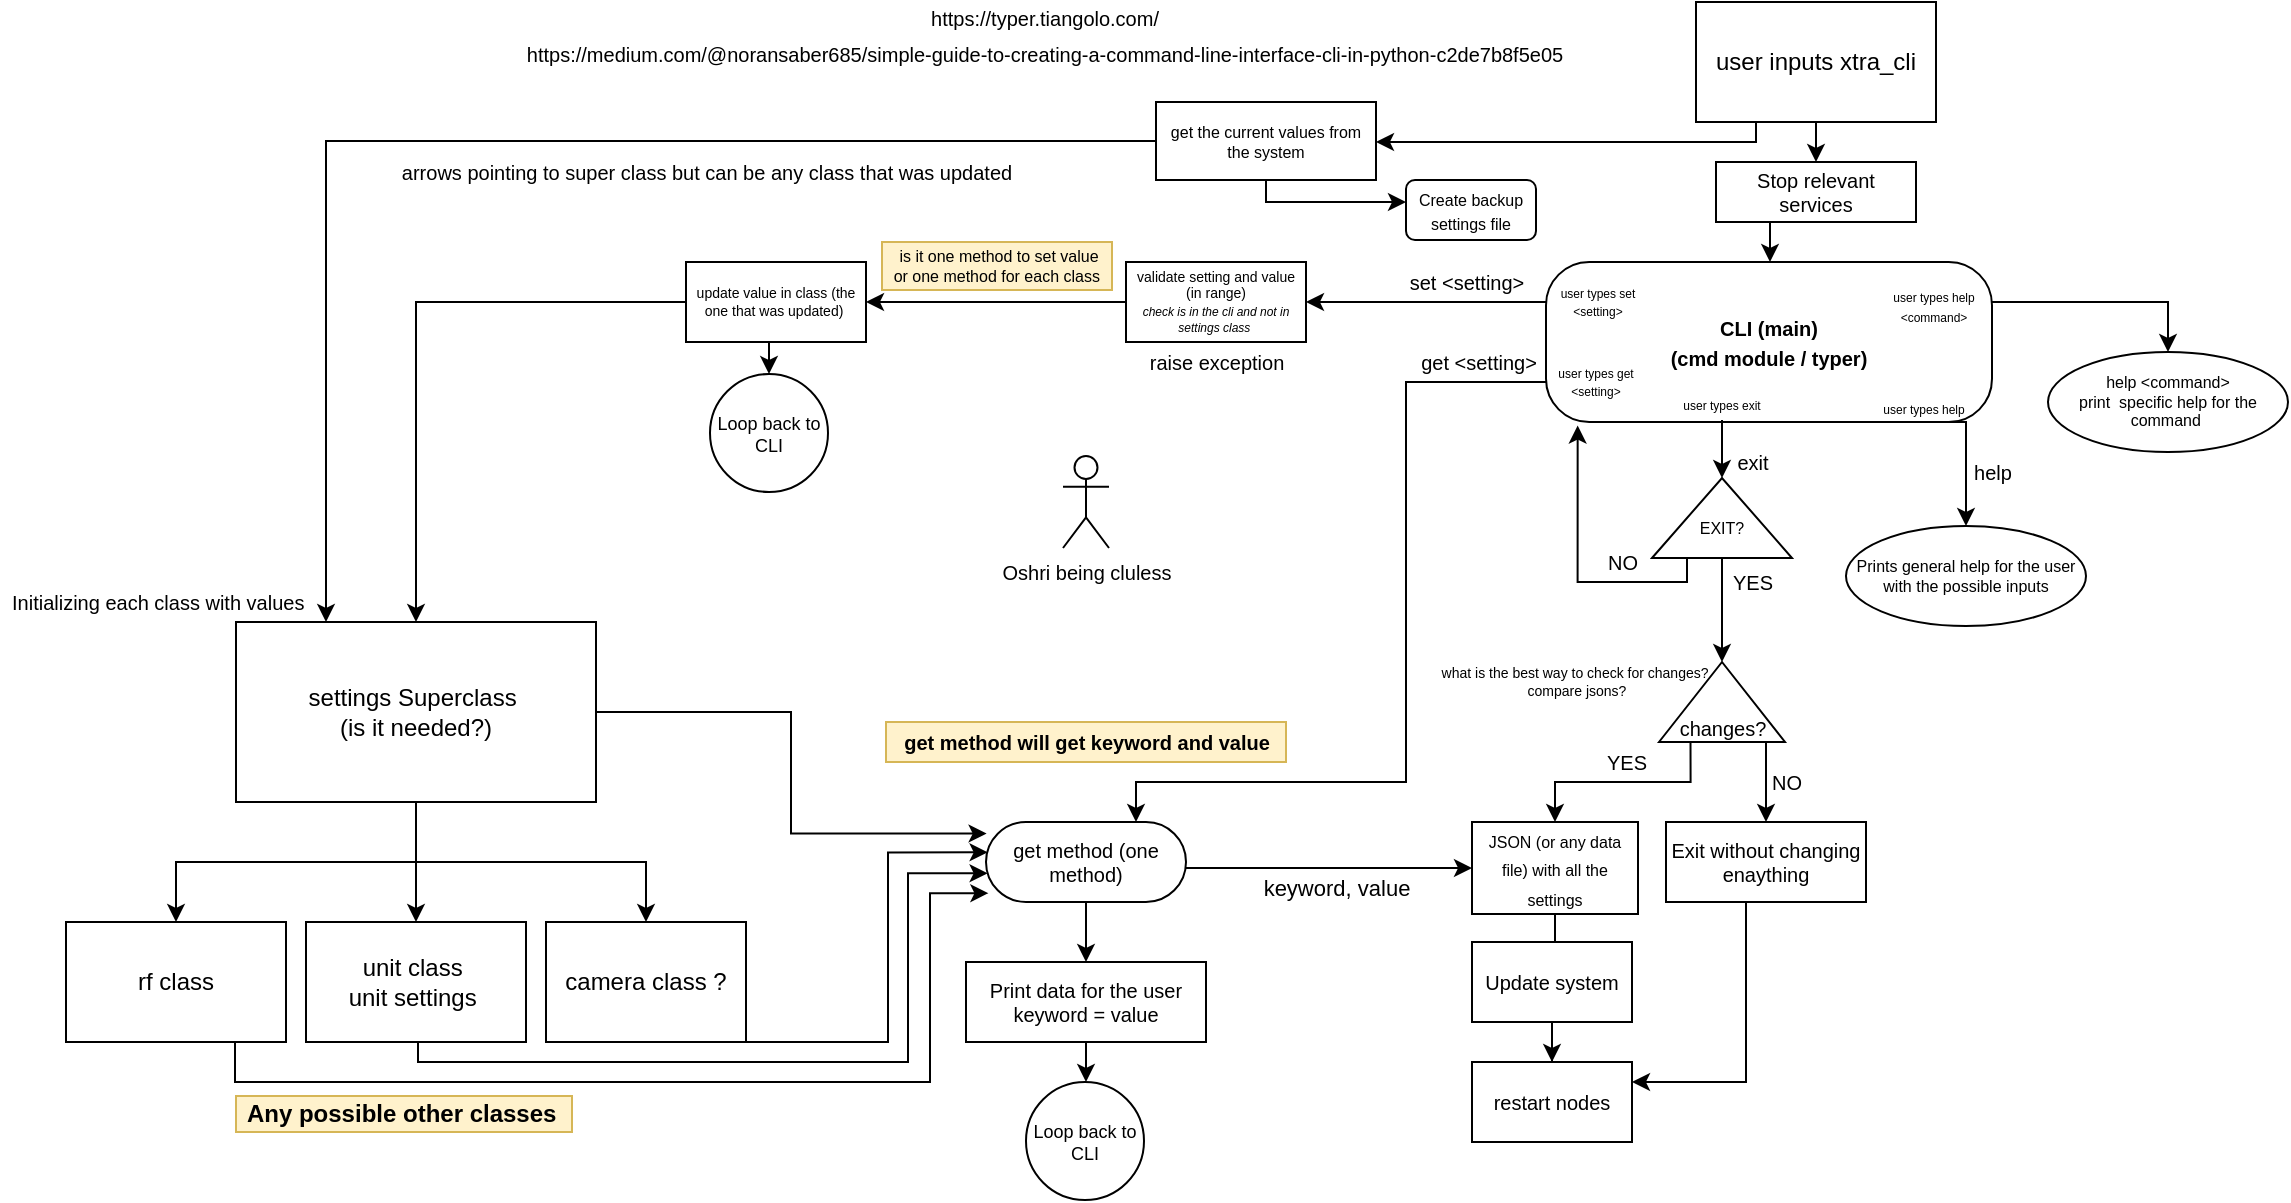 <mxfile version="16.5.6" type="device"><diagram id="r_-5u8Gu1QKNVMrTv3LB" name="Page-1"><mxGraphModel dx="1247" dy="447" grid="0" gridSize="10" guides="1" tooltips="1" connect="1" arrows="1" fold="1" page="0" pageScale="1" pageWidth="827" pageHeight="1169" math="0" shadow="0"><root><mxCell id="0"/><mxCell id="1" parent="0"/><mxCell id="hQHnbvXIeeklfvpmiTr1-3" value="" style="edgeStyle=orthogonalEdgeStyle;rounded=0;orthogonalLoop=1;jettySize=auto;html=1;" edge="1" parent="1" source="hQHnbvXIeeklfvpmiTr1-1" target="hQHnbvXIeeklfvpmiTr1-2"><mxGeometry relative="1" as="geometry"/></mxCell><mxCell id="hQHnbvXIeeklfvpmiTr1-5" value="" style="edgeStyle=orthogonalEdgeStyle;rounded=0;orthogonalLoop=1;jettySize=auto;html=1;" edge="1" parent="1" source="hQHnbvXIeeklfvpmiTr1-1" target="hQHnbvXIeeklfvpmiTr1-4"><mxGeometry relative="1" as="geometry"/></mxCell><mxCell id="hQHnbvXIeeklfvpmiTr1-7" value="" style="edgeStyle=orthogonalEdgeStyle;rounded=0;orthogonalLoop=1;jettySize=auto;html=1;" edge="1" parent="1" source="hQHnbvXIeeklfvpmiTr1-1" target="hQHnbvXIeeklfvpmiTr1-6"><mxGeometry relative="1" as="geometry"><Array as="points"><mxPoint x="135" y="430"/><mxPoint x="250" y="430"/></Array></mxGeometry></mxCell><mxCell id="hQHnbvXIeeklfvpmiTr1-54" style="edgeStyle=orthogonalEdgeStyle;rounded=0;orthogonalLoop=1;jettySize=auto;html=1;entryX=0.003;entryY=0.145;entryDx=0;entryDy=0;entryPerimeter=0;fontSize=10;" edge="1" parent="1" source="hQHnbvXIeeklfvpmiTr1-1" target="hQHnbvXIeeklfvpmiTr1-44"><mxGeometry relative="1" as="geometry"/></mxCell><mxCell id="hQHnbvXIeeklfvpmiTr1-1" value="settings Superclass&amp;nbsp;&lt;br&gt;(is it needed?)" style="rounded=0;whiteSpace=wrap;html=1;" vertex="1" parent="1"><mxGeometry x="45" y="310" width="180" height="90" as="geometry"/></mxCell><mxCell id="hQHnbvXIeeklfvpmiTr1-57" style="edgeStyle=orthogonalEdgeStyle;rounded=0;orthogonalLoop=1;jettySize=auto;html=1;exitX=0.75;exitY=1;exitDx=0;exitDy=0;entryX=-0.008;entryY=0.89;entryDx=0;entryDy=0;entryPerimeter=0;fontSize=10;" edge="1" parent="1"><mxGeometry relative="1" as="geometry"><mxPoint x="44.5" y="520" as="sourcePoint"/><mxPoint x="421.2" y="445.6" as="targetPoint"/><Array as="points"><mxPoint x="45" y="540"/><mxPoint x="392" y="540"/><mxPoint x="392" y="446"/></Array></mxGeometry></mxCell><mxCell id="hQHnbvXIeeklfvpmiTr1-2" value="rf class&lt;br&gt;" style="rounded=0;whiteSpace=wrap;html=1;" vertex="1" parent="1"><mxGeometry x="-40" y="460" width="110" height="60" as="geometry"/></mxCell><mxCell id="hQHnbvXIeeklfvpmiTr1-56" style="edgeStyle=orthogonalEdgeStyle;rounded=0;orthogonalLoop=1;jettySize=auto;html=1;entryX=-0.002;entryY=0.641;entryDx=0;entryDy=0;entryPerimeter=0;fontSize=10;" edge="1" parent="1"><mxGeometry relative="1" as="geometry"><mxPoint x="136" y="520" as="sourcePoint"/><mxPoint x="420.8" y="435.64" as="targetPoint"/><Array as="points"><mxPoint x="136" y="530"/><mxPoint x="381" y="530"/><mxPoint x="381" y="436"/></Array></mxGeometry></mxCell><mxCell id="hQHnbvXIeeklfvpmiTr1-4" value="unit class&amp;nbsp;&lt;br&gt;unit settings&amp;nbsp;" style="rounded=0;whiteSpace=wrap;html=1;" vertex="1" parent="1"><mxGeometry x="80" y="460" width="110" height="60" as="geometry"/></mxCell><mxCell id="hQHnbvXIeeklfvpmiTr1-55" style="edgeStyle=orthogonalEdgeStyle;rounded=0;orthogonalLoop=1;jettySize=auto;html=1;exitX=1;exitY=1;exitDx=0;exitDy=0;entryX=-0.002;entryY=0.379;entryDx=0;entryDy=0;entryPerimeter=0;fontSize=10;" edge="1" parent="1" source="hQHnbvXIeeklfvpmiTr1-6"><mxGeometry relative="1" as="geometry"><mxPoint x="301" y="490" as="sourcePoint"/><mxPoint x="420.8" y="425.16" as="targetPoint"/><Array as="points"><mxPoint x="371" y="520"/><mxPoint x="371" y="425"/></Array></mxGeometry></mxCell><mxCell id="hQHnbvXIeeklfvpmiTr1-6" value="camera class ?" style="rounded=0;whiteSpace=wrap;html=1;" vertex="1" parent="1"><mxGeometry x="200" y="460" width="100" height="60" as="geometry"/></mxCell><mxCell id="hQHnbvXIeeklfvpmiTr1-45" style="edgeStyle=orthogonalEdgeStyle;rounded=0;orthogonalLoop=1;jettySize=auto;html=1;exitX=0;exitY=0.5;exitDx=0;exitDy=0;entryX=0.75;entryY=0;entryDx=0;entryDy=0;fontSize=10;" edge="1" parent="1" source="hQHnbvXIeeklfvpmiTr1-8" target="hQHnbvXIeeklfvpmiTr1-44"><mxGeometry relative="1" as="geometry"><Array as="points"><mxPoint x="750" y="170"/><mxPoint x="750" y="190"/><mxPoint x="630" y="190"/><mxPoint x="630" y="390"/><mxPoint x="495" y="390"/></Array></mxGeometry></mxCell><mxCell id="hQHnbvXIeeklfvpmiTr1-64" style="edgeStyle=orthogonalEdgeStyle;rounded=0;orthogonalLoop=1;jettySize=auto;html=1;exitX=0.75;exitY=1;exitDx=0;exitDy=0;entryX=0.5;entryY=0;entryDx=0;entryDy=0;fontSize=10;" edge="1" parent="1" source="hQHnbvXIeeklfvpmiTr1-8" target="hQHnbvXIeeklfvpmiTr1-15"><mxGeometry relative="1" as="geometry"><Array as="points"><mxPoint x="910" y="210"/></Array></mxGeometry></mxCell><mxCell id="hQHnbvXIeeklfvpmiTr1-123" style="edgeStyle=orthogonalEdgeStyle;rounded=0;orthogonalLoop=1;jettySize=auto;html=1;exitX=0;exitY=0.25;exitDx=0;exitDy=0;fontSize=10;" edge="1" parent="1" source="hQHnbvXIeeklfvpmiTr1-8" target="hQHnbvXIeeklfvpmiTr1-95"><mxGeometry relative="1" as="geometry"/></mxCell><mxCell id="hQHnbvXIeeklfvpmiTr1-157" style="edgeStyle=orthogonalEdgeStyle;rounded=0;orthogonalLoop=1;jettySize=auto;html=1;exitX=1;exitY=0.25;exitDx=0;exitDy=0;entryX=0.5;entryY=0;entryDx=0;entryDy=0;fontSize=6;" edge="1" parent="1" source="hQHnbvXIeeklfvpmiTr1-8" target="hQHnbvXIeeklfvpmiTr1-17"><mxGeometry relative="1" as="geometry"/></mxCell><mxCell id="hQHnbvXIeeklfvpmiTr1-8" value="&lt;font style=&quot;font-size: 10px&quot;&gt;&lt;b&gt;CLI (main)&lt;br&gt;(cmd module / typer)&lt;/b&gt;&lt;/font&gt;" style="whiteSpace=wrap;html=1;sketch=0;rounded=1;arcSize=27;" vertex="1" parent="1"><mxGeometry x="700" y="130" width="223" height="80" as="geometry"/></mxCell><mxCell id="hQHnbvXIeeklfvpmiTr1-86" style="edgeStyle=orthogonalEdgeStyle;rounded=0;orthogonalLoop=1;jettySize=auto;html=1;exitX=0.5;exitY=1;exitDx=0;exitDy=0;entryX=0.5;entryY=0;entryDx=0;entryDy=0;fontSize=10;" edge="1" parent="1" source="hQHnbvXIeeklfvpmiTr1-9" target="hQHnbvXIeeklfvpmiTr1-85"><mxGeometry relative="1" as="geometry"/></mxCell><mxCell id="hQHnbvXIeeklfvpmiTr1-114" style="edgeStyle=orthogonalEdgeStyle;rounded=0;orthogonalLoop=1;jettySize=auto;html=1;exitX=0.25;exitY=1;exitDx=0;exitDy=0;fontSize=8;" edge="1" parent="1" source="hQHnbvXIeeklfvpmiTr1-9" target="hQHnbvXIeeklfvpmiTr1-105"><mxGeometry relative="1" as="geometry"><Array as="points"><mxPoint x="805" y="70"/></Array></mxGeometry></mxCell><mxCell id="hQHnbvXIeeklfvpmiTr1-9" value="user inputs xtra_cli" style="whiteSpace=wrap;html=1;" vertex="1" parent="1"><mxGeometry x="775" width="120" height="60" as="geometry"/></mxCell><mxCell id="hQHnbvXIeeklfvpmiTr1-15" value="&lt;font style=&quot;font-size: 8px&quot;&gt;Prints general help for the user with the possible inputs&lt;/font&gt;" style="ellipse;whiteSpace=wrap;html=1;fontSize=8;" vertex="1" parent="1"><mxGeometry x="850" y="262" width="120" height="50" as="geometry"/></mxCell><mxCell id="hQHnbvXIeeklfvpmiTr1-17" value="&lt;span style=&quot;font-size: 8px;&quot;&gt;help &amp;lt;command&amp;gt;&lt;br style=&quot;font-size: 8px;&quot;&gt;print&amp;nbsp; specific help for the command&amp;nbsp;&lt;br style=&quot;font-size: 8px;&quot;&gt;&lt;/span&gt;" style="ellipse;whiteSpace=wrap;html=1;fontSize=8;" vertex="1" parent="1"><mxGeometry x="951" y="175" width="120" height="50" as="geometry"/></mxCell><mxCell id="hQHnbvXIeeklfvpmiTr1-24" value="" style="edgeStyle=orthogonalEdgeStyle;rounded=0;orthogonalLoop=1;jettySize=auto;html=1;fontSize=10;" edge="1" parent="1" source="hQHnbvXIeeklfvpmiTr1-21" target="hQHnbvXIeeklfvpmiTr1-23"><mxGeometry relative="1" as="geometry"/></mxCell><mxCell id="hQHnbvXIeeklfvpmiTr1-21" value="&lt;font style=&quot;font-size: 8px&quot;&gt;JSON (or any data file) with all the settings&lt;/font&gt;" style="whiteSpace=wrap;html=1;" vertex="1" parent="1"><mxGeometry x="663" y="410" width="83" height="46" as="geometry"/></mxCell><mxCell id="hQHnbvXIeeklfvpmiTr1-26" value="" style="edgeStyle=orthogonalEdgeStyle;rounded=0;orthogonalLoop=1;jettySize=auto;html=1;fontSize=10;" edge="1" parent="1" source="hQHnbvXIeeklfvpmiTr1-23" target="hQHnbvXIeeklfvpmiTr1-25"><mxGeometry relative="1" as="geometry"/></mxCell><mxCell id="hQHnbvXIeeklfvpmiTr1-23" value="Update system" style="whiteSpace=wrap;html=1;fontSize=10;" vertex="1" parent="1"><mxGeometry x="663" y="470" width="80" height="40" as="geometry"/></mxCell><mxCell id="hQHnbvXIeeklfvpmiTr1-25" value="restart nodes" style="whiteSpace=wrap;html=1;fontSize=10;" vertex="1" parent="1"><mxGeometry x="663" y="530" width="80" height="40" as="geometry"/></mxCell><mxCell id="hQHnbvXIeeklfvpmiTr1-29" value="YES" style="text;html=1;align=center;verticalAlign=middle;resizable=0;points=[];autosize=1;strokeColor=none;fillColor=none;fontSize=10;" vertex="1" parent="1"><mxGeometry x="783" y="280" width="40" height="20" as="geometry"/></mxCell><mxCell id="hQHnbvXIeeklfvpmiTr1-33" value="NO" style="text;html=1;align=center;verticalAlign=middle;resizable=0;points=[];autosize=1;strokeColor=none;fillColor=none;fontSize=10;" vertex="1" parent="1"><mxGeometry x="723" y="270" width="30" height="20" as="geometry"/></mxCell><mxCell id="hQHnbvXIeeklfvpmiTr1-36" value="&lt;font style=&quot;font-size: 8px&quot;&gt;Create backup settings file&lt;/font&gt;" style="rounded=1;whiteSpace=wrap;html=1;fontSize=10;" vertex="1" parent="1"><mxGeometry x="630" y="89" width="65" height="30" as="geometry"/></mxCell><mxCell id="hQHnbvXIeeklfvpmiTr1-61" style="edgeStyle=orthogonalEdgeStyle;rounded=0;orthogonalLoop=1;jettySize=auto;html=1;exitX=0.5;exitY=1;exitDx=0;exitDy=0;entryX=0.5;entryY=0;entryDx=0;entryDy=0;fontSize=10;" edge="1" parent="1" source="hQHnbvXIeeklfvpmiTr1-44" target="hQHnbvXIeeklfvpmiTr1-59"><mxGeometry relative="1" as="geometry"/></mxCell><mxCell id="hQHnbvXIeeklfvpmiTr1-68" style="edgeStyle=orthogonalEdgeStyle;rounded=0;orthogonalLoop=1;jettySize=auto;html=1;entryX=0;entryY=0.5;entryDx=0;entryDy=0;fontSize=10;" edge="1" parent="1" source="hQHnbvXIeeklfvpmiTr1-44" target="hQHnbvXIeeklfvpmiTr1-21"><mxGeometry relative="1" as="geometry"><Array as="points"><mxPoint x="558" y="433"/><mxPoint x="558" y="433"/></Array></mxGeometry></mxCell><mxCell id="hQHnbvXIeeklfvpmiTr1-44" value="get method (one method)" style="whiteSpace=wrap;html=1;fontSize=10;rounded=1;glass=0;arcSize=50;" vertex="1" parent="1"><mxGeometry x="420" y="410" width="100" height="40" as="geometry"/></mxCell><mxCell id="hQHnbvXIeeklfvpmiTr1-148" style="edgeStyle=orthogonalEdgeStyle;rounded=0;orthogonalLoop=1;jettySize=auto;html=1;exitX=0.5;exitY=1;exitDx=0;exitDy=0;fontSize=9;" edge="1" parent="1" source="hQHnbvXIeeklfvpmiTr1-59" target="hQHnbvXIeeklfvpmiTr1-143"><mxGeometry relative="1" as="geometry"/></mxCell><mxCell id="hQHnbvXIeeklfvpmiTr1-59" value="Print data for the user&lt;br&gt;keyword = value" style="whiteSpace=wrap;html=1;fontSize=10;" vertex="1" parent="1"><mxGeometry x="410" y="480" width="120" height="40" as="geometry"/></mxCell><mxCell id="hQHnbvXIeeklfvpmiTr1-63" value="get &amp;lt;setting&amp;gt;" style="text;html=1;align=center;verticalAlign=middle;resizable=0;points=[];autosize=1;strokeColor=none;fillColor=none;fontSize=10;" vertex="1" parent="1"><mxGeometry x="631" y="170" width="70" height="20" as="geometry"/></mxCell><mxCell id="hQHnbvXIeeklfvpmiTr1-65" value="exit" style="text;html=1;align=center;verticalAlign=middle;resizable=0;points=[];autosize=1;strokeColor=none;fillColor=none;fontSize=10;" vertex="1" parent="1"><mxGeometry x="788" y="220" width="30" height="20" as="geometry"/></mxCell><mxCell id="hQHnbvXIeeklfvpmiTr1-66" value="help" style="text;html=1;align=center;verticalAlign=middle;resizable=0;points=[];autosize=1;strokeColor=none;fillColor=none;fontSize=10;" vertex="1" parent="1"><mxGeometry x="908" y="225" width="30" height="20" as="geometry"/></mxCell><mxCell id="hQHnbvXIeeklfvpmiTr1-70" value="&lt;b&gt;get method will get keyword and value&lt;/b&gt;" style="text;html=1;align=center;verticalAlign=middle;resizable=0;points=[];autosize=1;strokeColor=#d6b656;fillColor=#fff2cc;fontSize=10;gradientColor=none;" vertex="1" parent="1"><mxGeometry x="370" y="360" width="200" height="20" as="geometry"/></mxCell><mxCell id="hQHnbvXIeeklfvpmiTr1-73" value="keyword, value" style="text;html=1;align=center;verticalAlign=middle;resizable=0;points=[];autosize=1;strokeColor=none;fillColor=none;fontSize=11;" vertex="1" parent="1"><mxGeometry x="550" y="433" width="90" height="20" as="geometry"/></mxCell><mxCell id="hQHnbvXIeeklfvpmiTr1-78" style="edgeStyle=orthogonalEdgeStyle;rounded=0;orthogonalLoop=1;jettySize=auto;html=1;exitX=0;exitY=0.25;exitDx=0;exitDy=0;entryX=0.5;entryY=0;entryDx=0;entryDy=0;fontSize=10;" edge="1" parent="1" source="hQHnbvXIeeklfvpmiTr1-75" target="hQHnbvXIeeklfvpmiTr1-21"><mxGeometry relative="1" as="geometry"/></mxCell><mxCell id="hQHnbvXIeeklfvpmiTr1-82" style="edgeStyle=orthogonalEdgeStyle;rounded=0;orthogonalLoop=1;jettySize=auto;html=1;exitX=0;exitY=0.75;exitDx=0;exitDy=0;entryX=0.5;entryY=0;entryDx=0;entryDy=0;fontSize=10;" edge="1" parent="1" source="hQHnbvXIeeklfvpmiTr1-75" target="hQHnbvXIeeklfvpmiTr1-81"><mxGeometry relative="1" as="geometry"><Array as="points"><mxPoint x="810" y="370"/></Array></mxGeometry></mxCell><mxCell id="hQHnbvXIeeklfvpmiTr1-75" value="&lt;span style=&quot;font-size: 10px&quot;&gt;&lt;br&gt;&lt;br&gt;changes?&lt;br&gt;&lt;/span&gt;" style="triangle;whiteSpace=wrap;html=1;fontSize=11;rotation=0;strokeWidth=1;direction=north;flipH=0;verticalAlign=middle;horizontal=1;" vertex="1" parent="1"><mxGeometry x="756.5" y="330" width="63" height="40" as="geometry"/></mxCell><mxCell id="hQHnbvXIeeklfvpmiTr1-79" value="YES" style="text;html=1;align=center;verticalAlign=middle;resizable=0;points=[];autosize=1;strokeColor=none;fillColor=none;fontSize=10;" vertex="1" parent="1"><mxGeometry x="720" y="370" width="40" height="20" as="geometry"/></mxCell><mxCell id="hQHnbvXIeeklfvpmiTr1-84" style="edgeStyle=orthogonalEdgeStyle;rounded=0;orthogonalLoop=1;jettySize=auto;html=1;entryX=1;entryY=0.25;entryDx=0;entryDy=0;fontSize=10;" edge="1" parent="1" source="hQHnbvXIeeklfvpmiTr1-81" target="hQHnbvXIeeklfvpmiTr1-25"><mxGeometry relative="1" as="geometry"><Array as="points"><mxPoint x="800" y="540"/></Array></mxGeometry></mxCell><mxCell id="hQHnbvXIeeklfvpmiTr1-81" value="Exit without changing enaything" style="whiteSpace=wrap;html=1;fontSize=10;strokeWidth=1;" vertex="1" parent="1"><mxGeometry x="760" y="410" width="100" height="40" as="geometry"/></mxCell><mxCell id="hQHnbvXIeeklfvpmiTr1-83" value="NO" style="text;html=1;align=center;verticalAlign=middle;resizable=0;points=[];autosize=1;strokeColor=none;fillColor=none;fontSize=10;" vertex="1" parent="1"><mxGeometry x="805" y="380" width="30" height="20" as="geometry"/></mxCell><mxCell id="hQHnbvXIeeklfvpmiTr1-87" style="edgeStyle=orthogonalEdgeStyle;rounded=0;orthogonalLoop=1;jettySize=auto;html=1;exitX=0.5;exitY=1;exitDx=0;exitDy=0;entryX=0.5;entryY=0;entryDx=0;entryDy=0;fontSize=10;" edge="1" parent="1" source="hQHnbvXIeeklfvpmiTr1-85" target="hQHnbvXIeeklfvpmiTr1-8"><mxGeometry relative="1" as="geometry"><Array as="points"><mxPoint x="812" y="110"/><mxPoint x="812" y="130"/></Array></mxGeometry></mxCell><mxCell id="hQHnbvXIeeklfvpmiTr1-85" value="Stop relevant services" style="whiteSpace=wrap;html=1;fontSize=10;strokeWidth=1;" vertex="1" parent="1"><mxGeometry x="785" y="80" width="100" height="30" as="geometry"/></mxCell><mxCell id="hQHnbvXIeeklfvpmiTr1-88" value="&lt;font style=&quot;font-size: 6px&quot;&gt;user types help&lt;/font&gt;" style="text;html=1;strokeColor=none;fillColor=none;align=center;verticalAlign=middle;whiteSpace=wrap;rounded=0;fontSize=10;" vertex="1" parent="1"><mxGeometry x="860" y="195.5" width="58" height="12" as="geometry"/></mxCell><mxCell id="hQHnbvXIeeklfvpmiTr1-119" style="edgeStyle=orthogonalEdgeStyle;rounded=0;orthogonalLoop=1;jettySize=auto;html=1;entryX=1;entryY=0.5;entryDx=0;entryDy=0;fontSize=8;" edge="1" parent="1" source="hQHnbvXIeeklfvpmiTr1-89" target="hQHnbvXIeeklfvpmiTr1-116"><mxGeometry relative="1" as="geometry"><Array as="points"><mxPoint x="788" y="220"/><mxPoint x="788" y="220"/></Array></mxGeometry></mxCell><mxCell id="hQHnbvXIeeklfvpmiTr1-89" value="&lt;font style=&quot;font-size: 6px&quot;&gt;user types exit&lt;/font&gt;" style="text;html=1;strokeColor=none;fillColor=none;align=center;verticalAlign=middle;whiteSpace=wrap;rounded=0;fontSize=7;" vertex="1" parent="1"><mxGeometry x="763" y="194" width="50" height="15" as="geometry"/></mxCell><mxCell id="hQHnbvXIeeklfvpmiTr1-90" value="&lt;font style=&quot;font-size: 6px&quot;&gt;user types get &amp;lt;setting&amp;gt;&lt;/font&gt;" style="text;html=1;strokeColor=none;fillColor=none;align=center;verticalAlign=middle;whiteSpace=wrap;rounded=0;fontSize=7;" vertex="1" parent="1"><mxGeometry x="700" y="180" width="50" height="20" as="geometry"/></mxCell><mxCell id="hQHnbvXIeeklfvpmiTr1-93" value="&lt;font style=&quot;font-size: 6px&quot;&gt;user types set &amp;lt;setting&amp;gt;&lt;/font&gt;" style="text;html=1;strokeColor=none;fillColor=none;align=center;verticalAlign=middle;whiteSpace=wrap;rounded=0;fontSize=7;" vertex="1" parent="1"><mxGeometry x="701" y="140" width="50" height="20" as="geometry"/></mxCell><mxCell id="hQHnbvXIeeklfvpmiTr1-101" style="edgeStyle=orthogonalEdgeStyle;rounded=0;orthogonalLoop=1;jettySize=auto;html=1;exitX=0;exitY=0.5;exitDx=0;exitDy=0;fontSize=7;" edge="1" parent="1" source="hQHnbvXIeeklfvpmiTr1-95" target="hQHnbvXIeeklfvpmiTr1-97"><mxGeometry relative="1" as="geometry"/></mxCell><mxCell id="hQHnbvXIeeklfvpmiTr1-95" value="validate setting and value (in range)&lt;br&gt;&lt;font style=&quot;font-size: 6px&quot;&gt;&lt;i&gt;check is in the cli and not in settings class&lt;/i&gt;&amp;nbsp;&lt;/font&gt;" style="whiteSpace=wrap;html=1;fontSize=7;strokeWidth=1;" vertex="1" parent="1"><mxGeometry x="490" y="130" width="90" height="40" as="geometry"/></mxCell><mxCell id="hQHnbvXIeeklfvpmiTr1-102" style="edgeStyle=orthogonalEdgeStyle;rounded=0;orthogonalLoop=1;jettySize=auto;html=1;entryX=0.5;entryY=0;entryDx=0;entryDy=0;fontSize=7;" edge="1" parent="1" source="hQHnbvXIeeklfvpmiTr1-97" target="hQHnbvXIeeklfvpmiTr1-1"><mxGeometry relative="1" as="geometry"/></mxCell><mxCell id="hQHnbvXIeeklfvpmiTr1-147" style="edgeStyle=orthogonalEdgeStyle;rounded=0;orthogonalLoop=1;jettySize=auto;html=1;exitX=0.5;exitY=1;exitDx=0;exitDy=0;entryX=0.5;entryY=0;entryDx=0;entryDy=0;fontSize=9;" edge="1" parent="1" source="hQHnbvXIeeklfvpmiTr1-97" target="hQHnbvXIeeklfvpmiTr1-145"><mxGeometry relative="1" as="geometry"/></mxCell><mxCell id="hQHnbvXIeeklfvpmiTr1-97" value="update value in class (the one that was updated)&amp;nbsp;" style="whiteSpace=wrap;html=1;fontSize=7;strokeWidth=1;" vertex="1" parent="1"><mxGeometry x="270" y="130" width="90" height="40" as="geometry"/></mxCell><mxCell id="hQHnbvXIeeklfvpmiTr1-100" value="what is the best way to check for changes?&amp;nbsp;&lt;br&gt;compare jsons?" style="text;html=1;align=center;verticalAlign=middle;resizable=0;points=[];autosize=1;strokeColor=none;fillColor=none;fontSize=7;" vertex="1" parent="1"><mxGeometry x="640" y="330" width="150" height="20" as="geometry"/></mxCell><mxCell id="hQHnbvXIeeklfvpmiTr1-103" value="&lt;font style=&quot;font-size: 10px&quot;&gt;arrows pointing to super class but can be any class that was updated&lt;/font&gt;" style="text;html=1;align=center;verticalAlign=middle;resizable=0;points=[];autosize=1;strokeColor=none;fillColor=none;fontSize=7;" vertex="1" parent="1"><mxGeometry x="120" y="80" width="320" height="10" as="geometry"/></mxCell><mxCell id="hQHnbvXIeeklfvpmiTr1-112" style="edgeStyle=orthogonalEdgeStyle;rounded=0;orthogonalLoop=1;jettySize=auto;html=1;entryX=0.25;entryY=0;entryDx=0;entryDy=0;fontSize=8;" edge="1" parent="1" source="hQHnbvXIeeklfvpmiTr1-105" target="hQHnbvXIeeklfvpmiTr1-1"><mxGeometry relative="1" as="geometry"/></mxCell><mxCell id="hQHnbvXIeeklfvpmiTr1-115" style="edgeStyle=orthogonalEdgeStyle;rounded=0;orthogonalLoop=1;jettySize=auto;html=1;fontSize=8;" edge="1" parent="1" source="hQHnbvXIeeklfvpmiTr1-105" target="hQHnbvXIeeklfvpmiTr1-36"><mxGeometry relative="1" as="geometry"><Array as="points"><mxPoint x="560" y="100"/><mxPoint x="648" y="100"/></Array></mxGeometry></mxCell><mxCell id="hQHnbvXIeeklfvpmiTr1-105" value="&lt;font style=&quot;font-size: 8px&quot;&gt;get the current values from the system&lt;/font&gt;" style="whiteSpace=wrap;html=1;fontSize=7;strokeWidth=1;" vertex="1" parent="1"><mxGeometry x="505" y="50" width="110" height="39" as="geometry"/></mxCell><mxCell id="hQHnbvXIeeklfvpmiTr1-117" style="edgeStyle=orthogonalEdgeStyle;rounded=0;orthogonalLoop=1;jettySize=auto;html=1;exitX=0;exitY=0.25;exitDx=0;exitDy=0;entryX=0.071;entryY=1.022;entryDx=0;entryDy=0;entryPerimeter=0;fontSize=8;" edge="1" parent="1" source="hQHnbvXIeeklfvpmiTr1-116" target="hQHnbvXIeeklfvpmiTr1-8"><mxGeometry relative="1" as="geometry"><Array as="points"><mxPoint x="770" y="290"/><mxPoint x="716" y="290"/></Array></mxGeometry></mxCell><mxCell id="hQHnbvXIeeklfvpmiTr1-118" style="edgeStyle=orthogonalEdgeStyle;rounded=0;orthogonalLoop=1;jettySize=auto;html=1;exitX=0;exitY=0.5;exitDx=0;exitDy=0;entryX=1;entryY=0.5;entryDx=0;entryDy=0;fontSize=8;" edge="1" parent="1" source="hQHnbvXIeeklfvpmiTr1-116" target="hQHnbvXIeeklfvpmiTr1-75"><mxGeometry relative="1" as="geometry"/></mxCell><mxCell id="hQHnbvXIeeklfvpmiTr1-116" value="&lt;br&gt;EXIT?" style="triangle;whiteSpace=wrap;html=1;fontSize=8;strokeWidth=1;direction=north;" vertex="1" parent="1"><mxGeometry x="753" y="238" width="70" height="40" as="geometry"/></mxCell><mxCell id="hQHnbvXIeeklfvpmiTr1-122" value="Initializing each class with values&amp;nbsp;" style="text;html=1;align=center;verticalAlign=middle;resizable=0;points=[];autosize=1;strokeColor=none;fillColor=none;fontSize=10;" vertex="1" parent="1"><mxGeometry x="-73" y="290" width="160" height="20" as="geometry"/></mxCell><mxCell id="hQHnbvXIeeklfvpmiTr1-124" value="set &amp;lt;setting&amp;gt;" style="text;html=1;align=center;verticalAlign=middle;resizable=0;points=[];autosize=1;strokeColor=none;fillColor=none;fontSize=10;" vertex="1" parent="1"><mxGeometry x="625" y="130" width="70" height="20" as="geometry"/></mxCell><mxCell id="hQHnbvXIeeklfvpmiTr1-126" value="raise exception" style="text;html=1;align=center;verticalAlign=middle;resizable=0;points=[];autosize=1;strokeColor=none;fillColor=none;fontSize=10;" vertex="1" parent="1"><mxGeometry x="495" y="170" width="80" height="20" as="geometry"/></mxCell><mxCell id="hQHnbvXIeeklfvpmiTr1-127" value="Oshri being cluless" style="shape=umlActor;verticalLabelPosition=bottom;verticalAlign=top;html=1;outlineConnect=0;rounded=1;glass=0;sketch=0;fontSize=10;strokeWidth=1;gradientColor=none;" vertex="1" parent="1"><mxGeometry x="458.5" y="227" width="23" height="46" as="geometry"/></mxCell><mxCell id="hQHnbvXIeeklfvpmiTr1-136" value="https://medium.com/@noransaber685/simple-guide-to-creating-a-command-line-interface-cli-in-python-c2de7b8f5e05" style="text;html=1;align=center;verticalAlign=middle;resizable=0;points=[];autosize=1;strokeColor=none;fillColor=none;fontSize=10;" vertex="1" parent="1"><mxGeometry x="185" y="18" width="528" height="16" as="geometry"/></mxCell><mxCell id="hQHnbvXIeeklfvpmiTr1-137" value="https://typer.tiangolo.com/" style="text;html=1;align=center;verticalAlign=middle;resizable=0;points=[];autosize=1;strokeColor=none;fillColor=none;fontSize=10;" vertex="1" parent="1"><mxGeometry x="387" width="124" height="16" as="geometry"/></mxCell><mxCell id="hQHnbvXIeeklfvpmiTr1-141" value="&lt;b&gt;Any possible other classes&amp;nbsp;&lt;/b&gt;" style="text;html=1;align=center;verticalAlign=middle;resizable=0;points=[];autosize=1;strokeColor=#d6b656;fillColor=#fff2cc;fontSize=12;" vertex="1" parent="1"><mxGeometry x="45" y="547" width="168" height="18" as="geometry"/></mxCell><mxCell id="hQHnbvXIeeklfvpmiTr1-143" value="Loop back to CLI" style="ellipse;whiteSpace=wrap;html=1;aspect=fixed;rounded=1;glass=0;sketch=0;fontSize=9;strokeWidth=1;gradientColor=none;" vertex="1" parent="1"><mxGeometry x="440" y="540" width="59" height="59" as="geometry"/></mxCell><mxCell id="hQHnbvXIeeklfvpmiTr1-145" value="Loop back to CLI" style="ellipse;whiteSpace=wrap;html=1;aspect=fixed;rounded=1;glass=0;sketch=0;fontSize=9;strokeWidth=1;gradientColor=none;" vertex="1" parent="1"><mxGeometry x="282" y="186" width="59" height="59" as="geometry"/></mxCell><mxCell id="hQHnbvXIeeklfvpmiTr1-149" value="is it one method to set value &lt;br style=&quot;font-size: 8px;&quot;&gt;or one method for each class&amp;nbsp;" style="text;html=1;align=center;verticalAlign=middle;resizable=0;points=[];autosize=1;strokeColor=#d6b656;fillColor=#fff2cc;fontSize=8;" vertex="1" parent="1"><mxGeometry x="368" y="120" width="115" height="24" as="geometry"/></mxCell><mxCell id="hQHnbvXIeeklfvpmiTr1-151" value="&lt;font style=&quot;font-size: 6px&quot;&gt;user types help &amp;lt;command&amp;gt;&lt;/font&gt;" style="text;html=1;strokeColor=none;fillColor=none;align=center;verticalAlign=middle;whiteSpace=wrap;rounded=0;fontSize=8;" vertex="1" parent="1"><mxGeometry x="865" y="143" width="58" height="17" as="geometry"/></mxCell></root></mxGraphModel></diagram></mxfile>